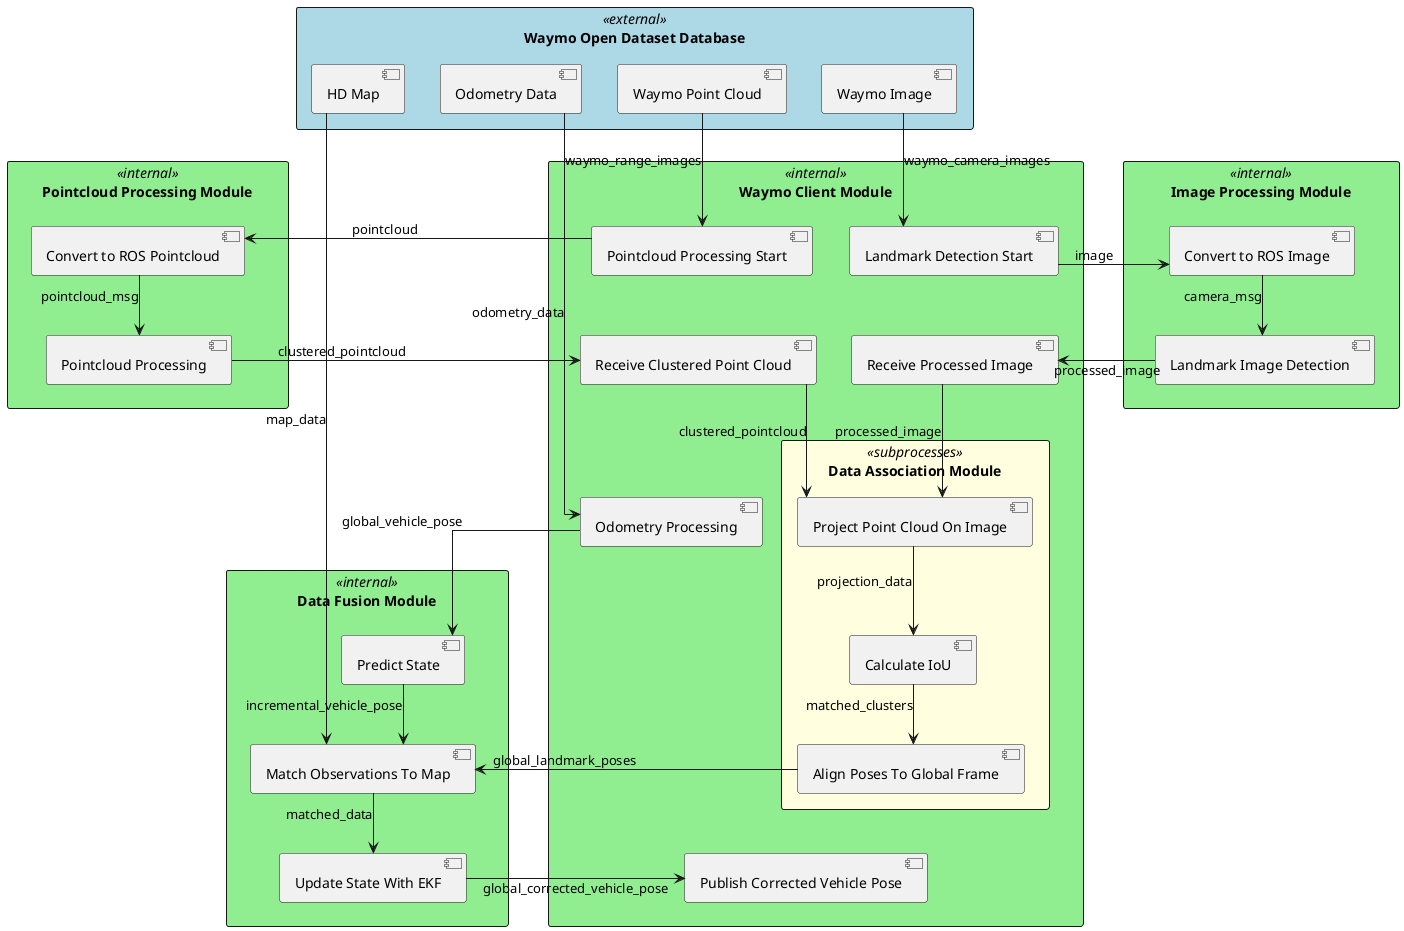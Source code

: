 @startuml
skinparam linetype ortho
skinparam rectangle {
    BackgroundColor<<external>> LightBlue
    BackgroundColor<<internal>> LightGreen
    BackgroundColor<<system>> White
    BackgroundColor<<subprocesses>> LightYellow
    Padding 20
    MinWidth 300
}

'--- External Dataset at the Top ---
rectangle "Waymo Open Dataset Database" <<external>> {
    [Waymo Point Cloud]
    [Waymo Image]
    [Odometry Data]
    [HD Map]
}

'--- Landmark Detection System ---
rectangle "Waymo Client Module" <<internal>> {
    [Odometry Processing]
    [Pointcloud Processing Start]
    [Landmark Detection Start]
    [Receive Clustered Point Cloud]
    [Receive Processed Image]
    rectangle "Data Association Module" <<subprocesses>> {
        [Project Point Cloud On Image]
        [Calculate IoU]
        [Align Poses To Global Frame]
    }
    [Publish Corrected Vehicle Pose]
}

'--- Pointcloud first, Image below ---
rectangle "Pointcloud Processing Module" <<internal>> {
    [Convert to ROS Pointcloud]
    [Pointcloud Processing]
}

rectangle "Image Processing Module" <<internal>> {
    [Convert to ROS Image]
    [Landmark Image Detection]
}

rectangle "Data Fusion Module" <<internal>> {
    [Predict State]
    [Match Observations To Map]
    [Update State With EKF]
}

"Pointcloud Processing Module" -[hidden]right-> "Waymo Client Module"
"Image Processing Module" -[hidden]right-> "Waymo Client Module"
"Waymo Client Module" -[hidden]down-> "Data Fusion Module"


"Pointcloud Processing Module" -[hidden]down-> [Predict State]
[Odometry Processing] -[hidden]left-> [Project Point Cloud On Image]
[Waymo Point Cloud] -[hidden]right-> [Waymo Image]
[Waymo Image] -[hidden]right-> [Odometry Data]
[Pointcloud Processing Start] -[hidden]down-> [Receive Clustered Point Cloud]
[Landmark Detection Start] -[hidden]down-> [Receive Processed Image]
[Align Poses To Global Frame] -[hidden]down-> [Publish Corrected Vehicle Pose]

'--- Connections from external to internal modules ---
[Waymo Point Cloud] -down-> [Pointcloud Processing Start] : waymo_range_images
[Waymo Image] -down-> [Landmark Detection Start] : waymo_camera_images
[Odometry Data] -down-> [Odometry Processing] : odometry_data
[HD Map] -down-> [Match Observations To Map] : map_data

' '--- Pointcloud Processing Flow ---
[Pointcloud Processing Start] -right-> [Convert to ROS Pointcloud] : pointcloud
[Convert to ROS Pointcloud] -down-> [Pointcloud Processing] : pointcloud_msg
[Pointcloud Processing] -left-> [Receive Clustered Point Cloud] : clustered_pointcloud


' '--- Image Processing Flow ---
[Landmark Detection Start] -right-> [Convert to ROS Image] : image
[Convert to ROS Image] -down-> [Landmark Image Detection] : camera_msg
[Landmark Image Detection] -left-> [Receive Processed Image] : processed_image

' '--- Data Association Flow ---
[Receive Clustered Point Cloud] -down-> [Project Point Cloud On Image] : clustered_pointcloud
[Receive Processed Image] -down-> [Project Point Cloud On Image] : processed_image
[Project Point Cloud On Image] -down-> [Calculate IoU] : projection_data
[Calculate IoU] -down-> [Align Poses To Global Frame] : matched_clusters

' '--- Data Fusion Flow ---
[Odometry Processing] -down-> [Predict State] : global_vehicle_pose
[Predict State] -down-> [Match Observations To Map] : incremental_vehicle_pose
[Align Poses To Global Frame] --> [Match Observations To Map] : global_landmark_poses
[Match Observations To Map] -down-> [Update State With EKF] : matched_data
[Update State With EKF] -down-> [Publish Corrected Vehicle Pose] : global_corrected_vehicle_pose

@enduml